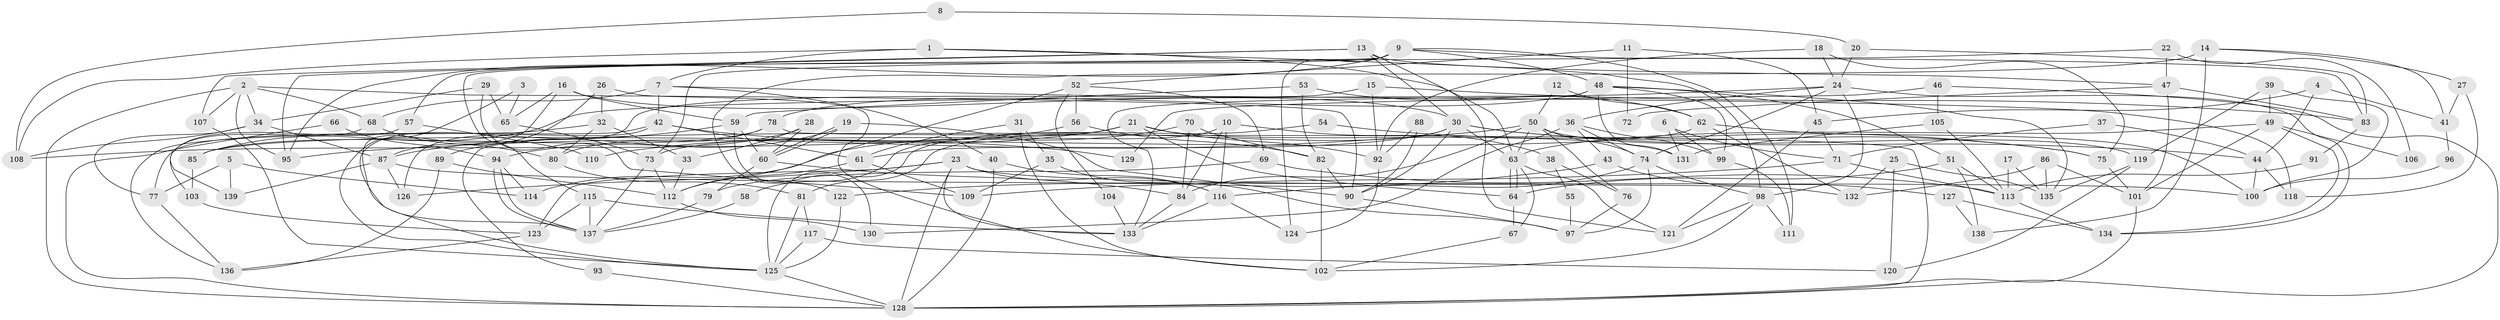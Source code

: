 // Generated by graph-tools (version 1.1) at 2025/26/03/09/25 03:26:16]
// undirected, 139 vertices, 278 edges
graph export_dot {
graph [start="1"]
  node [color=gray90,style=filled];
  1;
  2;
  3;
  4;
  5;
  6;
  7;
  8;
  9;
  10;
  11;
  12;
  13;
  14;
  15;
  16;
  17;
  18;
  19;
  20;
  21;
  22;
  23;
  24;
  25;
  26;
  27;
  28;
  29;
  30;
  31;
  32;
  33;
  34;
  35;
  36;
  37;
  38;
  39;
  40;
  41;
  42;
  43;
  44;
  45;
  46;
  47;
  48;
  49;
  50;
  51;
  52;
  53;
  54;
  55;
  56;
  57;
  58;
  59;
  60;
  61;
  62;
  63;
  64;
  65;
  66;
  67;
  68;
  69;
  70;
  71;
  72;
  73;
  74;
  75;
  76;
  77;
  78;
  79;
  80;
  81;
  82;
  83;
  84;
  85;
  86;
  87;
  88;
  89;
  90;
  91;
  92;
  93;
  94;
  95;
  96;
  97;
  98;
  99;
  100;
  101;
  102;
  103;
  104;
  105;
  106;
  107;
  108;
  109;
  110;
  111;
  112;
  113;
  114;
  115;
  116;
  117;
  118;
  119;
  120;
  121;
  122;
  123;
  124;
  125;
  126;
  127;
  128;
  129;
  130;
  131;
  132;
  133;
  134;
  135;
  136;
  137;
  138;
  139;
  1 -- 98;
  1 -- 7;
  1 -- 108;
  1 -- 121;
  2 -- 128;
  2 -- 34;
  2 -- 68;
  2 -- 90;
  2 -- 95;
  2 -- 107;
  3 -- 125;
  3 -- 65;
  4 -- 45;
  4 -- 44;
  4 -- 41;
  5 -- 77;
  5 -- 139;
  5 -- 114;
  6 -- 99;
  6 -- 131;
  6 -- 71;
  7 -- 68;
  7 -- 40;
  7 -- 42;
  7 -- 118;
  8 -- 108;
  8 -- 20;
  9 -- 48;
  9 -- 95;
  9 -- 57;
  9 -- 83;
  9 -- 111;
  9 -- 115;
  9 -- 124;
  10 -- 116;
  10 -- 84;
  10 -- 38;
  10 -- 58;
  11 -- 52;
  11 -- 45;
  11 -- 72;
  12 -- 62;
  12 -- 50;
  13 -- 95;
  13 -- 63;
  13 -- 30;
  13 -- 47;
  13 -- 107;
  14 -- 138;
  14 -- 27;
  14 -- 41;
  14 -- 122;
  15 -- 92;
  15 -- 125;
  15 -- 83;
  16 -- 30;
  16 -- 137;
  16 -- 59;
  16 -- 65;
  17 -- 135;
  17 -- 113;
  18 -- 24;
  18 -- 92;
  18 -- 75;
  19 -- 60;
  19 -- 60;
  19 -- 90;
  19 -- 94;
  20 -- 83;
  20 -- 24;
  21 -- 73;
  21 -- 64;
  21 -- 92;
  21 -- 93;
  21 -- 110;
  21 -- 131;
  22 -- 47;
  22 -- 73;
  22 -- 106;
  23 -- 116;
  23 -- 128;
  23 -- 123;
  23 -- 126;
  23 -- 132;
  23 -- 133;
  24 -- 36;
  24 -- 134;
  24 -- 74;
  24 -- 85;
  24 -- 98;
  25 -- 120;
  25 -- 132;
  25 -- 135;
  26 -- 102;
  26 -- 87;
  26 -- 32;
  27 -- 118;
  27 -- 41;
  28 -- 60;
  28 -- 33;
  28 -- 89;
  29 -- 34;
  29 -- 109;
  29 -- 65;
  30 -- 63;
  30 -- 44;
  30 -- 61;
  30 -- 75;
  30 -- 81;
  30 -- 90;
  31 -- 61;
  31 -- 102;
  31 -- 35;
  32 -- 136;
  32 -- 33;
  32 -- 80;
  33 -- 112;
  34 -- 77;
  34 -- 87;
  34 -- 108;
  35 -- 97;
  35 -- 109;
  36 -- 74;
  36 -- 99;
  36 -- 43;
  36 -- 130;
  37 -- 71;
  37 -- 44;
  38 -- 76;
  38 -- 55;
  39 -- 49;
  39 -- 119;
  39 -- 100;
  40 -- 128;
  40 -- 116;
  41 -- 96;
  42 -- 61;
  42 -- 77;
  42 -- 126;
  42 -- 129;
  43 -- 122;
  43 -- 127;
  44 -- 100;
  44 -- 118;
  45 -- 121;
  45 -- 71;
  46 -- 128;
  46 -- 105;
  46 -- 129;
  47 -- 83;
  47 -- 72;
  47 -- 101;
  48 -- 135;
  48 -- 78;
  48 -- 51;
  48 -- 99;
  48 -- 131;
  48 -- 133;
  49 -- 63;
  49 -- 101;
  49 -- 106;
  49 -- 134;
  50 -- 74;
  50 -- 84;
  50 -- 63;
  50 -- 76;
  50 -- 95;
  50 -- 119;
  51 -- 113;
  51 -- 64;
  51 -- 138;
  52 -- 112;
  52 -- 56;
  52 -- 69;
  52 -- 104;
  53 -- 82;
  53 -- 59;
  53 -- 62;
  54 -- 75;
  54 -- 125;
  55 -- 97;
  56 -- 108;
  56 -- 82;
  57 -- 103;
  57 -- 110;
  58 -- 137;
  59 -- 60;
  59 -- 87;
  59 -- 130;
  60 -- 84;
  60 -- 79;
  61 -- 112;
  61 -- 109;
  62 -- 100;
  62 -- 85;
  62 -- 132;
  63 -- 64;
  63 -- 64;
  63 -- 67;
  63 -- 121;
  64 -- 67;
  65 -- 73;
  66 -- 128;
  66 -- 94;
  67 -- 102;
  68 -- 80;
  68 -- 139;
  69 -- 79;
  69 -- 113;
  70 -- 82;
  70 -- 114;
  70 -- 84;
  71 -- 109;
  71 -- 113;
  73 -- 137;
  73 -- 112;
  74 -- 98;
  74 -- 97;
  74 -- 116;
  75 -- 101;
  76 -- 97;
  77 -- 136;
  78 -- 80;
  78 -- 85;
  78 -- 128;
  79 -- 137;
  80 -- 81;
  81 -- 125;
  81 -- 117;
  82 -- 102;
  82 -- 90;
  83 -- 91;
  84 -- 133;
  85 -- 103;
  86 -- 101;
  86 -- 132;
  86 -- 135;
  87 -- 126;
  87 -- 100;
  87 -- 139;
  88 -- 92;
  88 -- 90;
  89 -- 112;
  89 -- 136;
  90 -- 97;
  91 -- 113;
  92 -- 124;
  93 -- 128;
  94 -- 137;
  94 -- 137;
  94 -- 114;
  96 -- 100;
  98 -- 121;
  98 -- 102;
  98 -- 111;
  99 -- 111;
  101 -- 128;
  103 -- 123;
  104 -- 133;
  105 -- 113;
  105 -- 131;
  107 -- 125;
  112 -- 130;
  113 -- 134;
  115 -- 133;
  115 -- 123;
  115 -- 137;
  116 -- 133;
  116 -- 124;
  117 -- 125;
  117 -- 120;
  119 -- 135;
  119 -- 120;
  122 -- 125;
  123 -- 136;
  125 -- 128;
  127 -- 134;
  127 -- 138;
}
